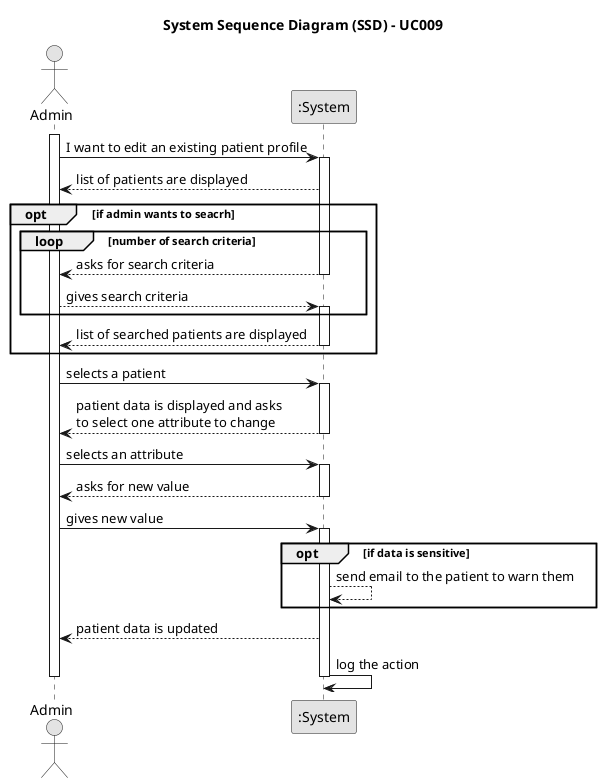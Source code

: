 @startuml
skinparam monochrome true
skinparam packageStyle rectangle
skinparam shadowing false

title System Sequence Diagram (SSD) - UC009
actor Admin as Admin
participant ":System" as System

activate Admin
    Admin -> System: I want to edit an existing patient profile
    activate System

        System --> Admin: list of patients are displayed

    opt if admin wants to seacrh

        loop number of search criteria
                System --> Admin: asks for search criteria
            deactivate System

            Admin --> System: gives search criteria
            activate System
        end

            System --> Admin: list of searched patients are displayed
        deactivate System

    end

    Admin -> System: selects a patient
    activate System

        System --> Admin: patient data is displayed and asks \nto select one attribute to change
    deactivate System

    Admin -> System: selects an attribute
    activate System

        System --> Admin: asks for new value
    deactivate System

    Admin -> System: gives new value
    activate System

    opt if data is sensitive 
        System --> System: send email to the patient to warn them

    end

        System --> Admin: patient data is updated

        System -> System: log the action
    deactivate System

deactivate Admin

@enduml